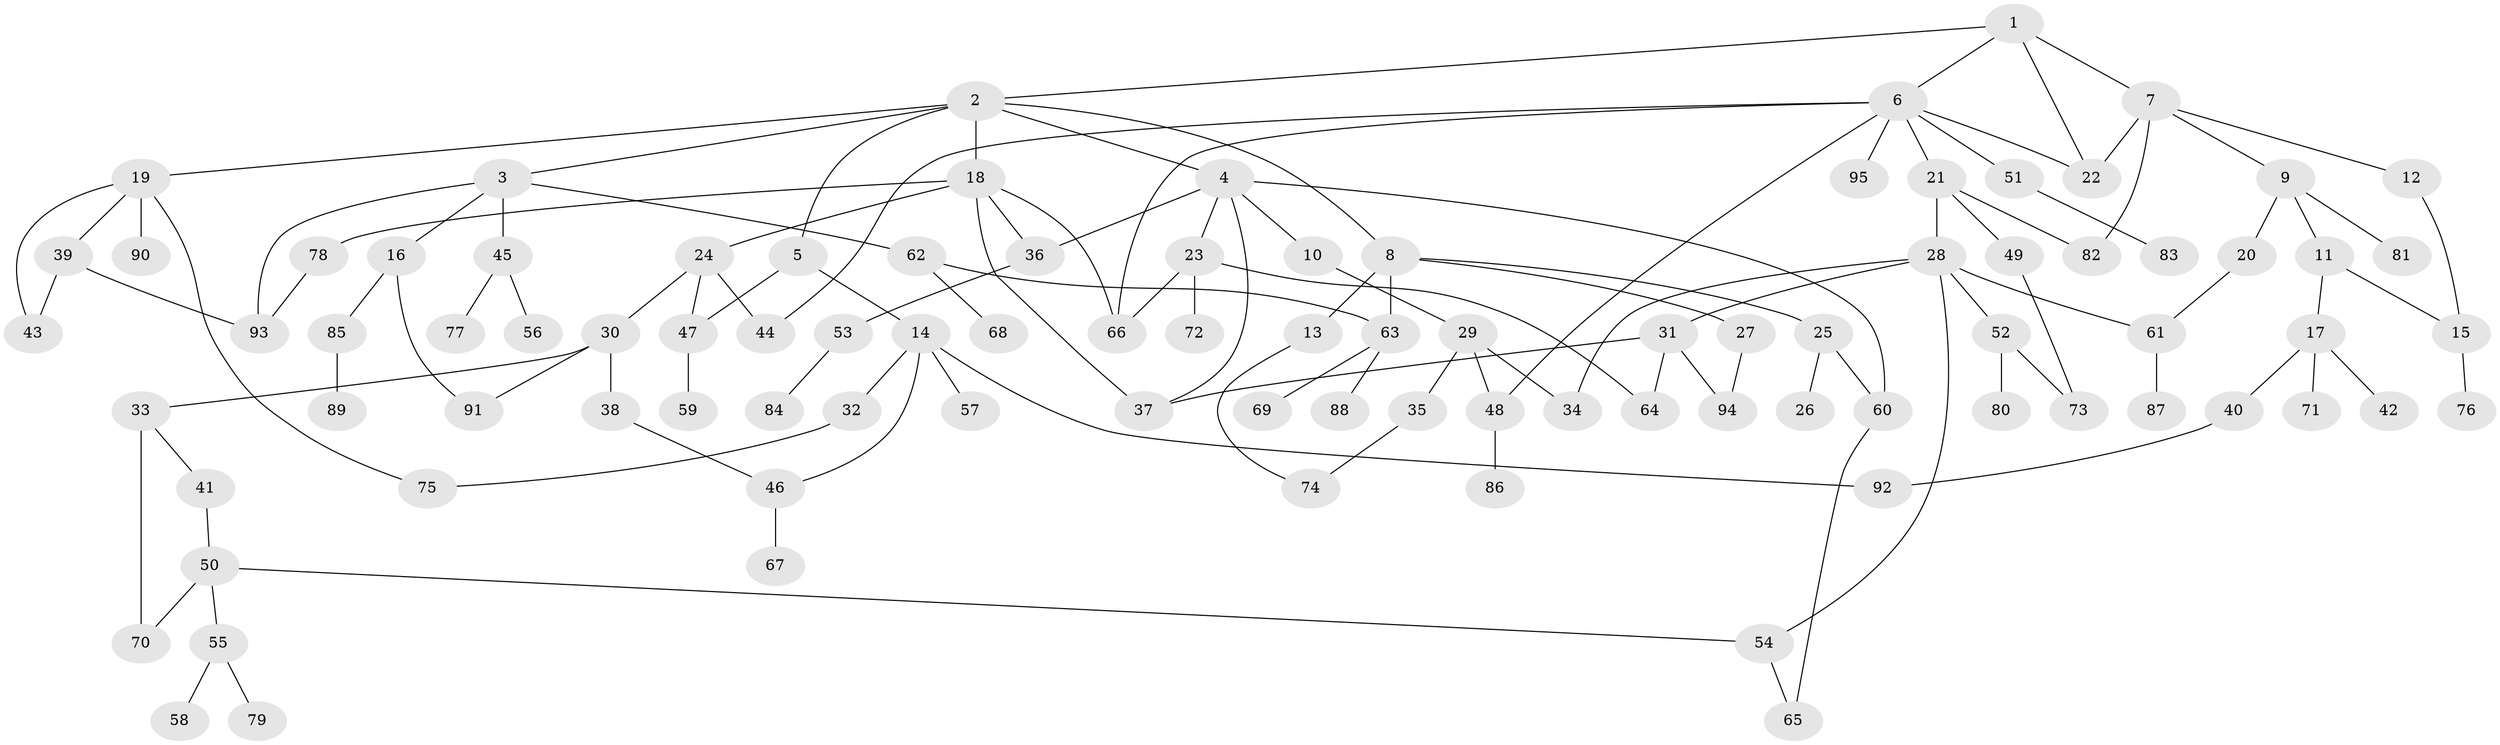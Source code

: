 // Generated by graph-tools (version 1.1) at 2025/13/03/09/25 04:13:16]
// undirected, 95 vertices, 124 edges
graph export_dot {
graph [start="1"]
  node [color=gray90,style=filled];
  1;
  2;
  3;
  4;
  5;
  6;
  7;
  8;
  9;
  10;
  11;
  12;
  13;
  14;
  15;
  16;
  17;
  18;
  19;
  20;
  21;
  22;
  23;
  24;
  25;
  26;
  27;
  28;
  29;
  30;
  31;
  32;
  33;
  34;
  35;
  36;
  37;
  38;
  39;
  40;
  41;
  42;
  43;
  44;
  45;
  46;
  47;
  48;
  49;
  50;
  51;
  52;
  53;
  54;
  55;
  56;
  57;
  58;
  59;
  60;
  61;
  62;
  63;
  64;
  65;
  66;
  67;
  68;
  69;
  70;
  71;
  72;
  73;
  74;
  75;
  76;
  77;
  78;
  79;
  80;
  81;
  82;
  83;
  84;
  85;
  86;
  87;
  88;
  89;
  90;
  91;
  92;
  93;
  94;
  95;
  1 -- 2;
  1 -- 6;
  1 -- 7;
  1 -- 22;
  2 -- 3;
  2 -- 4;
  2 -- 5;
  2 -- 8;
  2 -- 18;
  2 -- 19;
  3 -- 16;
  3 -- 45;
  3 -- 62;
  3 -- 93;
  4 -- 10;
  4 -- 23;
  4 -- 36;
  4 -- 60;
  4 -- 37;
  5 -- 14;
  5 -- 47;
  6 -- 21;
  6 -- 51;
  6 -- 95;
  6 -- 66;
  6 -- 48;
  6 -- 44;
  6 -- 22;
  7 -- 9;
  7 -- 12;
  7 -- 22;
  7 -- 82;
  8 -- 13;
  8 -- 25;
  8 -- 27;
  8 -- 63;
  9 -- 11;
  9 -- 20;
  9 -- 81;
  10 -- 29;
  11 -- 17;
  11 -- 15;
  12 -- 15;
  13 -- 74;
  14 -- 32;
  14 -- 46;
  14 -- 57;
  14 -- 92;
  15 -- 76;
  16 -- 85;
  16 -- 91;
  17 -- 40;
  17 -- 42;
  17 -- 71;
  18 -- 24;
  18 -- 37;
  18 -- 78;
  18 -- 36;
  18 -- 66;
  19 -- 39;
  19 -- 43;
  19 -- 75;
  19 -- 90;
  20 -- 61;
  21 -- 28;
  21 -- 49;
  21 -- 82;
  23 -- 64;
  23 -- 66;
  23 -- 72;
  24 -- 30;
  24 -- 44;
  24 -- 47;
  25 -- 26;
  25 -- 60;
  27 -- 94;
  28 -- 31;
  28 -- 52;
  28 -- 61;
  28 -- 34;
  28 -- 54;
  29 -- 34;
  29 -- 35;
  29 -- 48;
  30 -- 33;
  30 -- 38;
  30 -- 91;
  31 -- 64;
  31 -- 94;
  31 -- 37;
  32 -- 75;
  33 -- 41;
  33 -- 70;
  35 -- 74;
  36 -- 53;
  38 -- 46;
  39 -- 43;
  39 -- 93;
  40 -- 92;
  41 -- 50;
  45 -- 56;
  45 -- 77;
  46 -- 67;
  47 -- 59;
  48 -- 86;
  49 -- 73;
  50 -- 54;
  50 -- 55;
  50 -- 70;
  51 -- 83;
  52 -- 73;
  52 -- 80;
  53 -- 84;
  54 -- 65;
  55 -- 58;
  55 -- 79;
  60 -- 65;
  61 -- 87;
  62 -- 63;
  62 -- 68;
  63 -- 69;
  63 -- 88;
  78 -- 93;
  85 -- 89;
}
